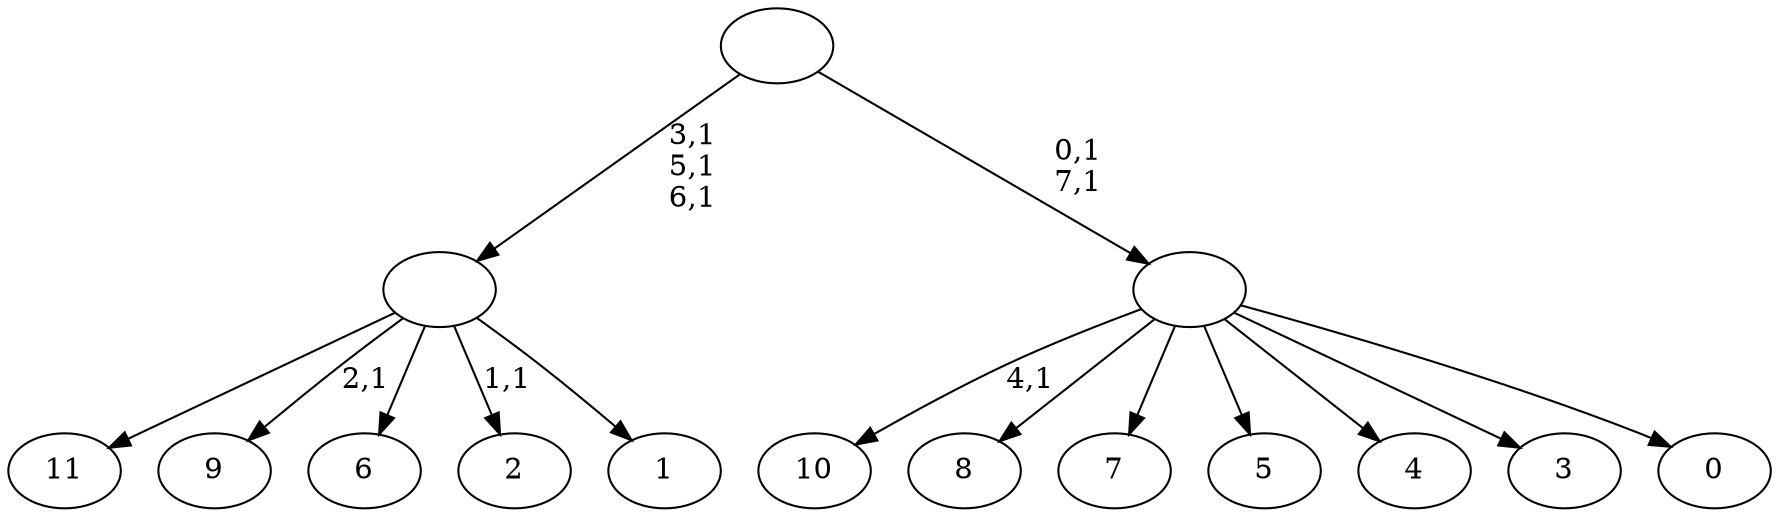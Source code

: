 digraph T {
	20 [label="11"]
	19 [label="10"]
	17 [label="9"]
	15 [label="8"]
	14 [label="7"]
	13 [label="6"]
	12 [label="5"]
	11 [label="4"]
	10 [label="3"]
	9 [label="2"]
	7 [label="1"]
	6 [label=""]
	3 [label="0"]
	2 [label=""]
	0 [label=""]
	6 -> 9 [label="1,1"]
	6 -> 17 [label="2,1"]
	6 -> 20 [label=""]
	6 -> 13 [label=""]
	6 -> 7 [label=""]
	2 -> 19 [label="4,1"]
	2 -> 15 [label=""]
	2 -> 14 [label=""]
	2 -> 12 [label=""]
	2 -> 11 [label=""]
	2 -> 10 [label=""]
	2 -> 3 [label=""]
	0 -> 2 [label="0,1\n7,1"]
	0 -> 6 [label="3,1\n5,1\n6,1"]
}
